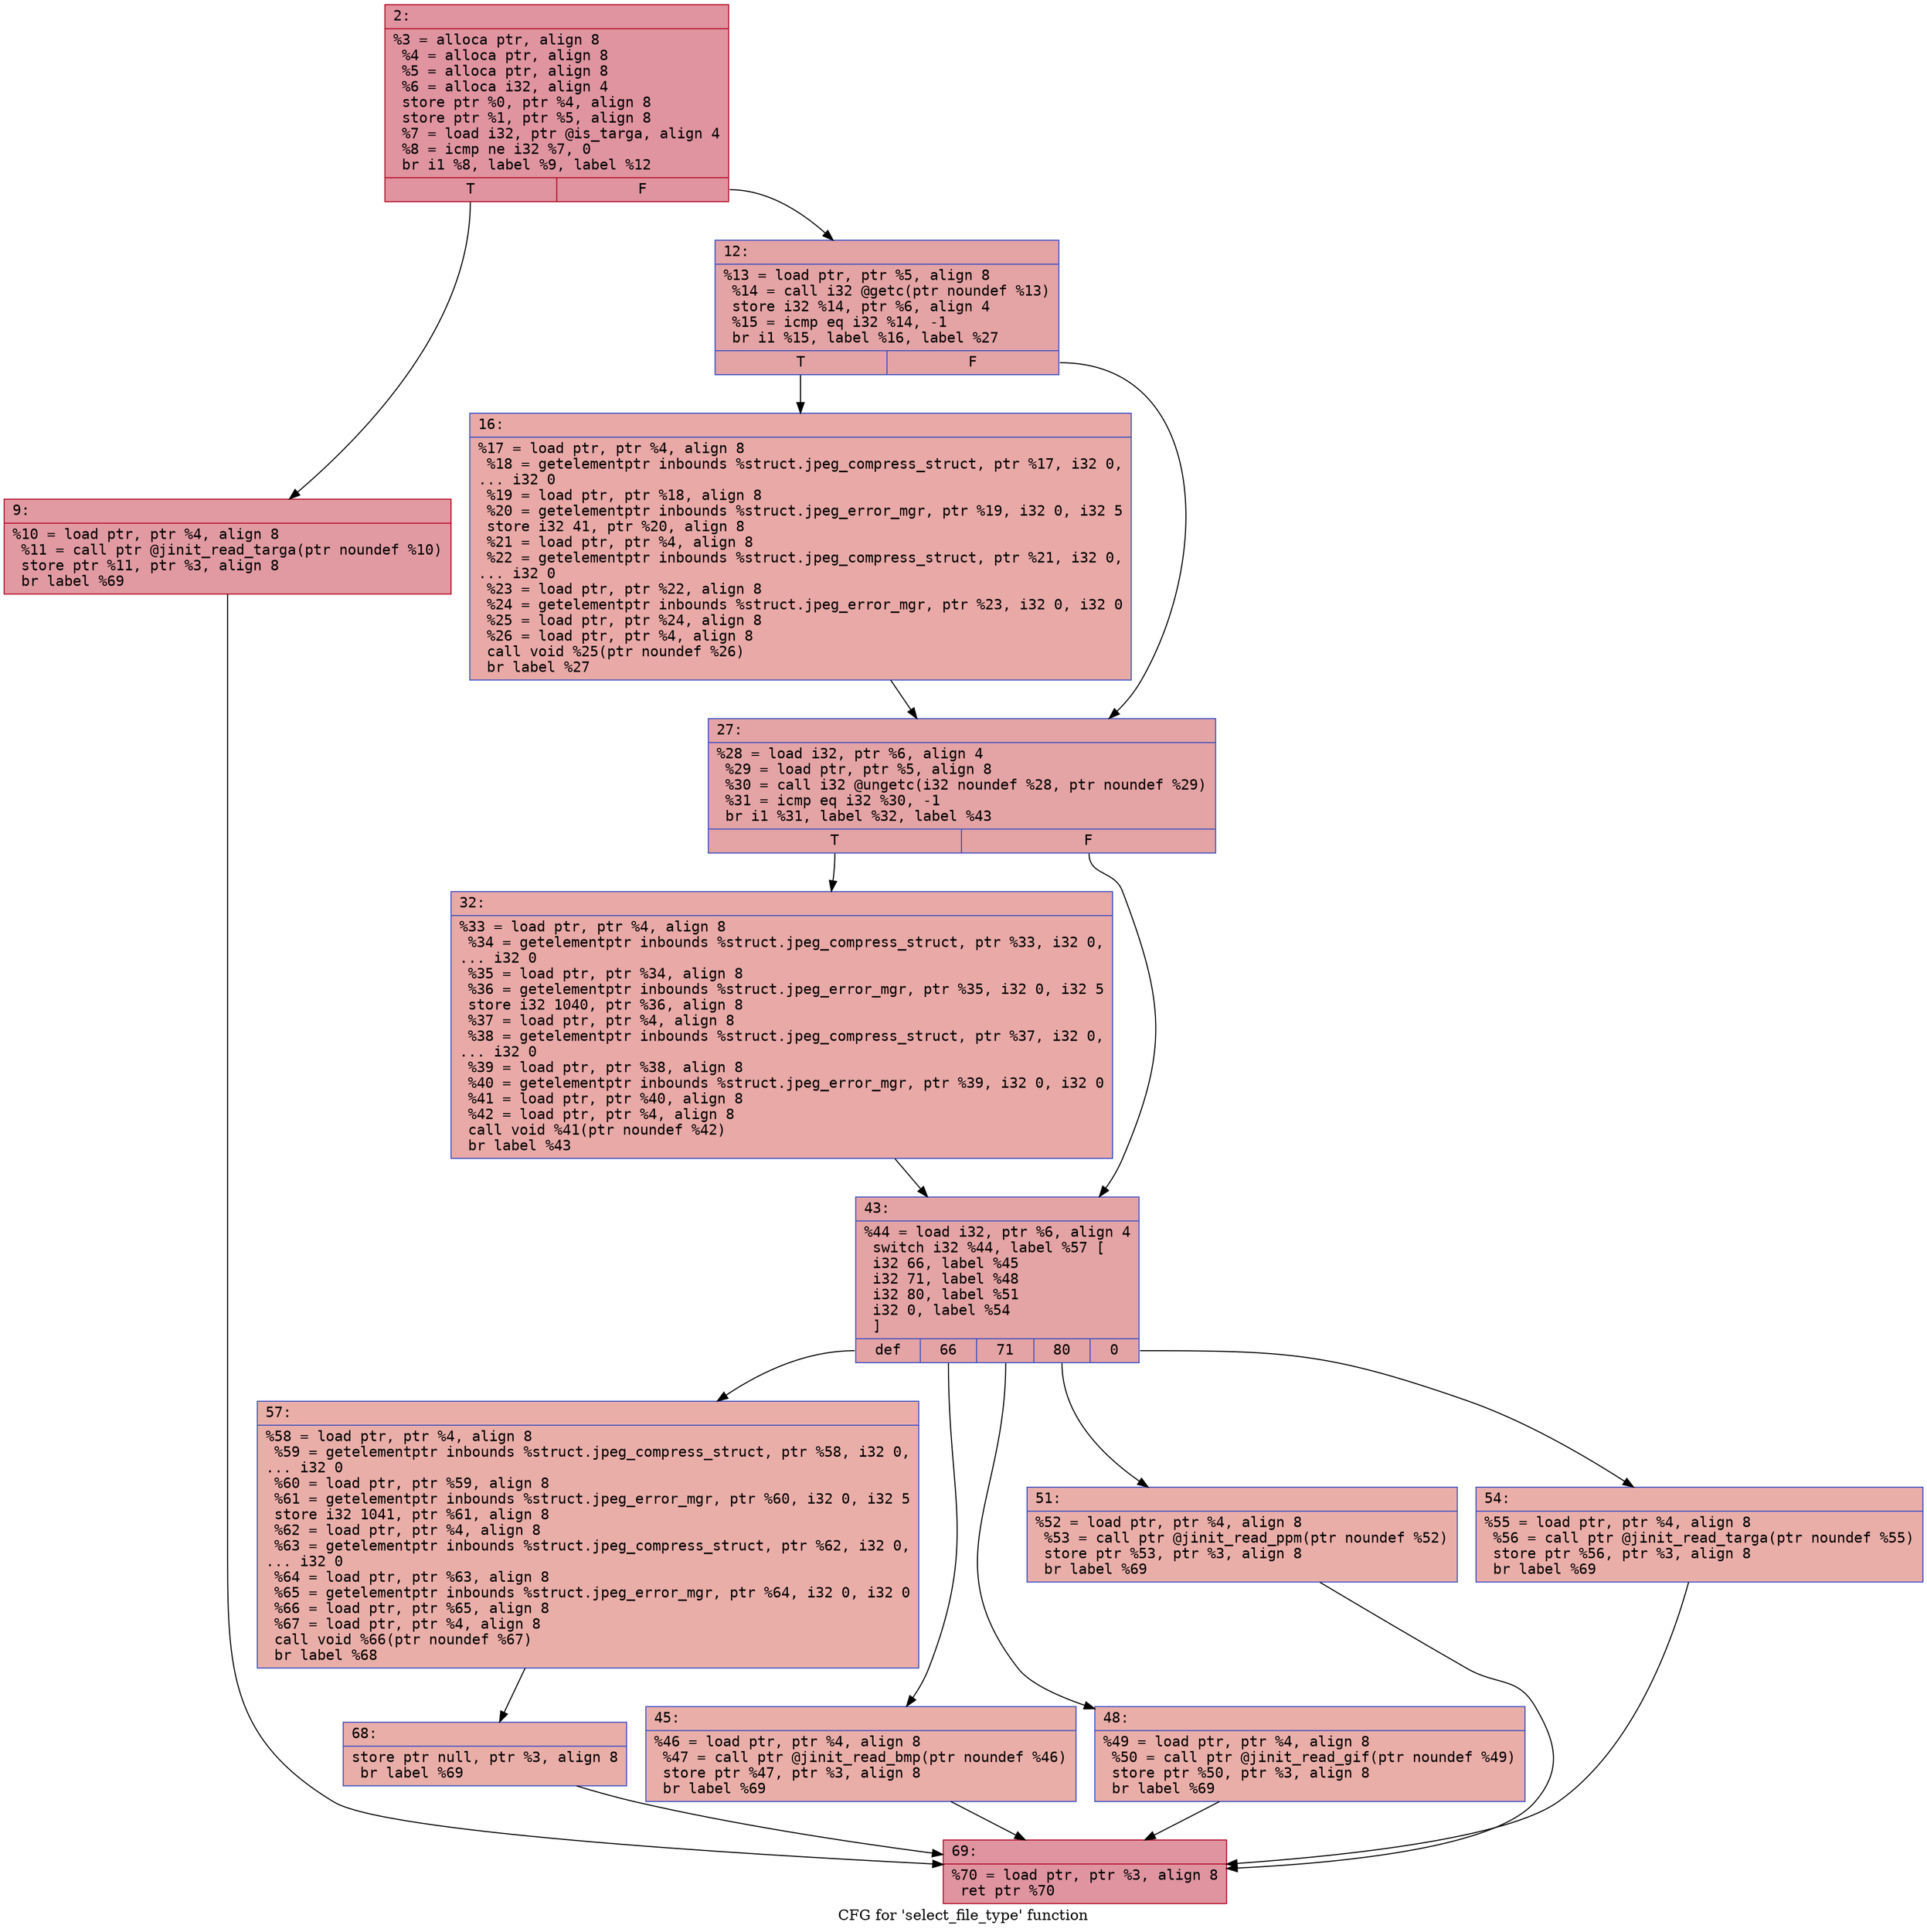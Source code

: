 digraph "CFG for 'select_file_type' function" {
	label="CFG for 'select_file_type' function";

	Node0x600003135680 [shape=record,color="#b70d28ff", style=filled, fillcolor="#b70d2870" fontname="Courier",label="{2:\l|  %3 = alloca ptr, align 8\l  %4 = alloca ptr, align 8\l  %5 = alloca ptr, align 8\l  %6 = alloca i32, align 4\l  store ptr %0, ptr %4, align 8\l  store ptr %1, ptr %5, align 8\l  %7 = load i32, ptr @is_targa, align 4\l  %8 = icmp ne i32 %7, 0\l  br i1 %8, label %9, label %12\l|{<s0>T|<s1>F}}"];
	Node0x600003135680:s0 -> Node0x6000031356d0[tooltip="2 -> 9\nProbability 62.50%" ];
	Node0x600003135680:s1 -> Node0x600003135720[tooltip="2 -> 12\nProbability 37.50%" ];
	Node0x6000031356d0 [shape=record,color="#b70d28ff", style=filled, fillcolor="#bb1b2c70" fontname="Courier",label="{9:\l|  %10 = load ptr, ptr %4, align 8\l  %11 = call ptr @jinit_read_targa(ptr noundef %10)\l  store ptr %11, ptr %3, align 8\l  br label %69\l}"];
	Node0x6000031356d0 -> Node0x600003135a90[tooltip="9 -> 69\nProbability 100.00%" ];
	Node0x600003135720 [shape=record,color="#3d50c3ff", style=filled, fillcolor="#c32e3170" fontname="Courier",label="{12:\l|  %13 = load ptr, ptr %5, align 8\l  %14 = call i32 @getc(ptr noundef %13)\l  store i32 %14, ptr %6, align 4\l  %15 = icmp eq i32 %14, -1\l  br i1 %15, label %16, label %27\l|{<s0>T|<s1>F}}"];
	Node0x600003135720:s0 -> Node0x600003135770[tooltip="12 -> 16\nProbability 37.50%" ];
	Node0x600003135720:s1 -> Node0x6000031357c0[tooltip="12 -> 27\nProbability 62.50%" ];
	Node0x600003135770 [shape=record,color="#3d50c3ff", style=filled, fillcolor="#ca3b3770" fontname="Courier",label="{16:\l|  %17 = load ptr, ptr %4, align 8\l  %18 = getelementptr inbounds %struct.jpeg_compress_struct, ptr %17, i32 0,\l... i32 0\l  %19 = load ptr, ptr %18, align 8\l  %20 = getelementptr inbounds %struct.jpeg_error_mgr, ptr %19, i32 0, i32 5\l  store i32 41, ptr %20, align 8\l  %21 = load ptr, ptr %4, align 8\l  %22 = getelementptr inbounds %struct.jpeg_compress_struct, ptr %21, i32 0,\l... i32 0\l  %23 = load ptr, ptr %22, align 8\l  %24 = getelementptr inbounds %struct.jpeg_error_mgr, ptr %23, i32 0, i32 0\l  %25 = load ptr, ptr %24, align 8\l  %26 = load ptr, ptr %4, align 8\l  call void %25(ptr noundef %26)\l  br label %27\l}"];
	Node0x600003135770 -> Node0x6000031357c0[tooltip="16 -> 27\nProbability 100.00%" ];
	Node0x6000031357c0 [shape=record,color="#3d50c3ff", style=filled, fillcolor="#c32e3170" fontname="Courier",label="{27:\l|  %28 = load i32, ptr %6, align 4\l  %29 = load ptr, ptr %5, align 8\l  %30 = call i32 @ungetc(i32 noundef %28, ptr noundef %29)\l  %31 = icmp eq i32 %30, -1\l  br i1 %31, label %32, label %43\l|{<s0>T|<s1>F}}"];
	Node0x6000031357c0:s0 -> Node0x600003135810[tooltip="27 -> 32\nProbability 37.50%" ];
	Node0x6000031357c0:s1 -> Node0x600003135860[tooltip="27 -> 43\nProbability 62.50%" ];
	Node0x600003135810 [shape=record,color="#3d50c3ff", style=filled, fillcolor="#ca3b3770" fontname="Courier",label="{32:\l|  %33 = load ptr, ptr %4, align 8\l  %34 = getelementptr inbounds %struct.jpeg_compress_struct, ptr %33, i32 0,\l... i32 0\l  %35 = load ptr, ptr %34, align 8\l  %36 = getelementptr inbounds %struct.jpeg_error_mgr, ptr %35, i32 0, i32 5\l  store i32 1040, ptr %36, align 8\l  %37 = load ptr, ptr %4, align 8\l  %38 = getelementptr inbounds %struct.jpeg_compress_struct, ptr %37, i32 0,\l... i32 0\l  %39 = load ptr, ptr %38, align 8\l  %40 = getelementptr inbounds %struct.jpeg_error_mgr, ptr %39, i32 0, i32 0\l  %41 = load ptr, ptr %40, align 8\l  %42 = load ptr, ptr %4, align 8\l  call void %41(ptr noundef %42)\l  br label %43\l}"];
	Node0x600003135810 -> Node0x600003135860[tooltip="32 -> 43\nProbability 100.00%" ];
	Node0x600003135860 [shape=record,color="#3d50c3ff", style=filled, fillcolor="#c32e3170" fontname="Courier",label="{43:\l|  %44 = load i32, ptr %6, align 4\l  switch i32 %44, label %57 [\l    i32 66, label %45\l    i32 71, label %48\l    i32 80, label %51\l    i32 0, label %54\l  ]\l|{<s0>def|<s1>66|<s2>71|<s3>80|<s4>0}}"];
	Node0x600003135860:s0 -> Node0x6000031359f0[tooltip="43 -> 57\nProbability 20.00%" ];
	Node0x600003135860:s1 -> Node0x6000031358b0[tooltip="43 -> 45\nProbability 20.00%" ];
	Node0x600003135860:s2 -> Node0x600003135900[tooltip="43 -> 48\nProbability 20.00%" ];
	Node0x600003135860:s3 -> Node0x600003135950[tooltip="43 -> 51\nProbability 20.00%" ];
	Node0x600003135860:s4 -> Node0x6000031359a0[tooltip="43 -> 54\nProbability 20.00%" ];
	Node0x6000031358b0 [shape=record,color="#3d50c3ff", style=filled, fillcolor="#d0473d70" fontname="Courier",label="{45:\l|  %46 = load ptr, ptr %4, align 8\l  %47 = call ptr @jinit_read_bmp(ptr noundef %46)\l  store ptr %47, ptr %3, align 8\l  br label %69\l}"];
	Node0x6000031358b0 -> Node0x600003135a90[tooltip="45 -> 69\nProbability 100.00%" ];
	Node0x600003135900 [shape=record,color="#3d50c3ff", style=filled, fillcolor="#d0473d70" fontname="Courier",label="{48:\l|  %49 = load ptr, ptr %4, align 8\l  %50 = call ptr @jinit_read_gif(ptr noundef %49)\l  store ptr %50, ptr %3, align 8\l  br label %69\l}"];
	Node0x600003135900 -> Node0x600003135a90[tooltip="48 -> 69\nProbability 100.00%" ];
	Node0x600003135950 [shape=record,color="#3d50c3ff", style=filled, fillcolor="#d0473d70" fontname="Courier",label="{51:\l|  %52 = load ptr, ptr %4, align 8\l  %53 = call ptr @jinit_read_ppm(ptr noundef %52)\l  store ptr %53, ptr %3, align 8\l  br label %69\l}"];
	Node0x600003135950 -> Node0x600003135a90[tooltip="51 -> 69\nProbability 100.00%" ];
	Node0x6000031359a0 [shape=record,color="#3d50c3ff", style=filled, fillcolor="#d0473d70" fontname="Courier",label="{54:\l|  %55 = load ptr, ptr %4, align 8\l  %56 = call ptr @jinit_read_targa(ptr noundef %55)\l  store ptr %56, ptr %3, align 8\l  br label %69\l}"];
	Node0x6000031359a0 -> Node0x600003135a90[tooltip="54 -> 69\nProbability 100.00%" ];
	Node0x6000031359f0 [shape=record,color="#3d50c3ff", style=filled, fillcolor="#d0473d70" fontname="Courier",label="{57:\l|  %58 = load ptr, ptr %4, align 8\l  %59 = getelementptr inbounds %struct.jpeg_compress_struct, ptr %58, i32 0,\l... i32 0\l  %60 = load ptr, ptr %59, align 8\l  %61 = getelementptr inbounds %struct.jpeg_error_mgr, ptr %60, i32 0, i32 5\l  store i32 1041, ptr %61, align 8\l  %62 = load ptr, ptr %4, align 8\l  %63 = getelementptr inbounds %struct.jpeg_compress_struct, ptr %62, i32 0,\l... i32 0\l  %64 = load ptr, ptr %63, align 8\l  %65 = getelementptr inbounds %struct.jpeg_error_mgr, ptr %64, i32 0, i32 0\l  %66 = load ptr, ptr %65, align 8\l  %67 = load ptr, ptr %4, align 8\l  call void %66(ptr noundef %67)\l  br label %68\l}"];
	Node0x6000031359f0 -> Node0x600003135a40[tooltip="57 -> 68\nProbability 100.00%" ];
	Node0x600003135a40 [shape=record,color="#3d50c3ff", style=filled, fillcolor="#d0473d70" fontname="Courier",label="{68:\l|  store ptr null, ptr %3, align 8\l  br label %69\l}"];
	Node0x600003135a40 -> Node0x600003135a90[tooltip="68 -> 69\nProbability 100.00%" ];
	Node0x600003135a90 [shape=record,color="#b70d28ff", style=filled, fillcolor="#b70d2870" fontname="Courier",label="{69:\l|  %70 = load ptr, ptr %3, align 8\l  ret ptr %70\l}"];
}
